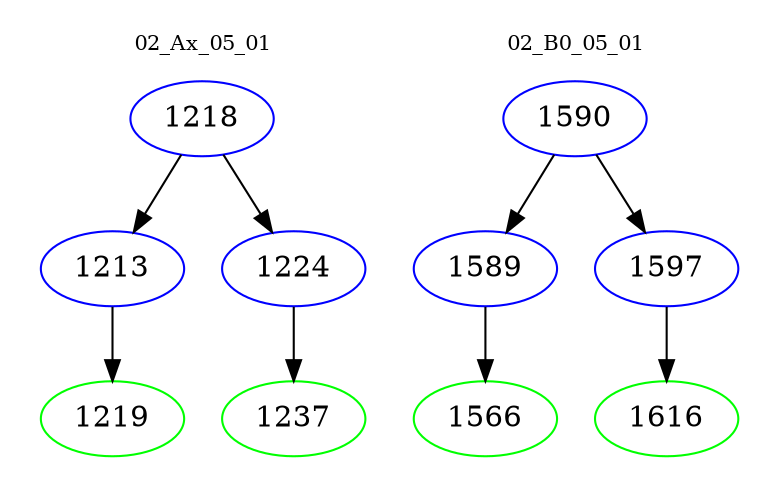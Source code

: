 digraph{
subgraph cluster_0 {
color = white
label = "02_Ax_05_01";
fontsize=10;
T0_1218 [label="1218", color="blue"]
T0_1218 -> T0_1213 [color="black"]
T0_1213 [label="1213", color="blue"]
T0_1213 -> T0_1219 [color="black"]
T0_1219 [label="1219", color="green"]
T0_1218 -> T0_1224 [color="black"]
T0_1224 [label="1224", color="blue"]
T0_1224 -> T0_1237 [color="black"]
T0_1237 [label="1237", color="green"]
}
subgraph cluster_1 {
color = white
label = "02_B0_05_01";
fontsize=10;
T1_1590 [label="1590", color="blue"]
T1_1590 -> T1_1589 [color="black"]
T1_1589 [label="1589", color="blue"]
T1_1589 -> T1_1566 [color="black"]
T1_1566 [label="1566", color="green"]
T1_1590 -> T1_1597 [color="black"]
T1_1597 [label="1597", color="blue"]
T1_1597 -> T1_1616 [color="black"]
T1_1616 [label="1616", color="green"]
}
}
